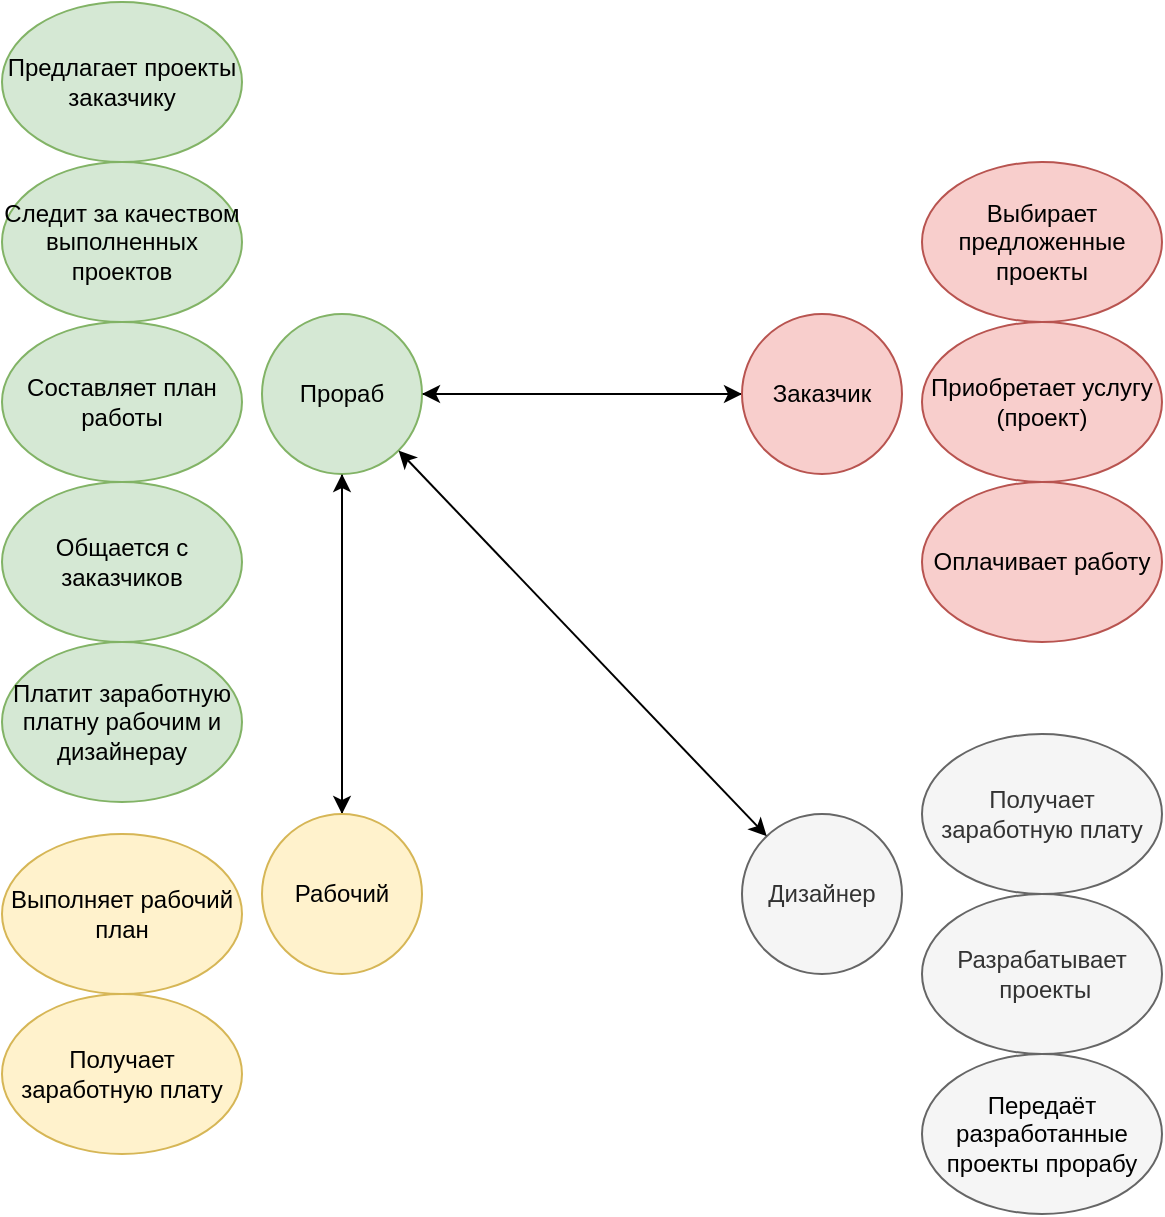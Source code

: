 <mxfile version="15.3.0" type="device"><diagram id="XQ1qFykJq0oOS6wbcltK" name="Page-1"><mxGraphModel dx="872" dy="532" grid="1" gridSize="10" guides="1" tooltips="1" connect="1" arrows="1" fold="1" page="1" pageScale="1" pageWidth="827" pageHeight="1169" math="0" shadow="0"><root><mxCell id="0"/><mxCell id="1" parent="0"/><mxCell id="Kpir1o8mjc8HMpxwVTUb-27" style="edgeStyle=orthogonalEdgeStyle;rounded=0;orthogonalLoop=1;jettySize=auto;html=1;exitX=0.5;exitY=1;exitDx=0;exitDy=0;entryX=0.5;entryY=0;entryDx=0;entryDy=0;" parent="1" source="Kpir1o8mjc8HMpxwVTUb-1" target="Kpir1o8mjc8HMpxwVTUb-4" edge="1"><mxGeometry relative="1" as="geometry"/></mxCell><mxCell id="Kpir1o8mjc8HMpxwVTUb-28" style="edgeStyle=orthogonalEdgeStyle;rounded=0;orthogonalLoop=1;jettySize=auto;html=1;exitX=1;exitY=0.5;exitDx=0;exitDy=0;" parent="1" source="Kpir1o8mjc8HMpxwVTUb-1" target="Kpir1o8mjc8HMpxwVTUb-3" edge="1"><mxGeometry relative="1" as="geometry"/></mxCell><mxCell id="Kpir1o8mjc8HMpxwVTUb-1" value="Прораб" style="ellipse;whiteSpace=wrap;html=1;aspect=fixed;fillColor=#d5e8d4;strokeColor=#82b366;" parent="1" vertex="1"><mxGeometry x="200" y="160" width="80" height="80" as="geometry"/></mxCell><mxCell id="Kpir1o8mjc8HMpxwVTUb-29" style="edgeStyle=orthogonalEdgeStyle;rounded=0;orthogonalLoop=1;jettySize=auto;html=1;exitX=0;exitY=0.5;exitDx=0;exitDy=0;entryX=1;entryY=0.5;entryDx=0;entryDy=0;" parent="1" source="Kpir1o8mjc8HMpxwVTUb-3" target="Kpir1o8mjc8HMpxwVTUb-1" edge="1"><mxGeometry relative="1" as="geometry"/></mxCell><mxCell id="Kpir1o8mjc8HMpxwVTUb-3" value="Заказчик" style="ellipse;whiteSpace=wrap;html=1;aspect=fixed;fillColor=#f8cecc;strokeColor=#b85450;" parent="1" vertex="1"><mxGeometry x="440" y="160" width="80" height="80" as="geometry"/></mxCell><mxCell id="Kpir1o8mjc8HMpxwVTUb-30" style="edgeStyle=orthogonalEdgeStyle;rounded=0;orthogonalLoop=1;jettySize=auto;html=1;exitX=0.5;exitY=0;exitDx=0;exitDy=0;entryX=0.5;entryY=1;entryDx=0;entryDy=0;" parent="1" source="Kpir1o8mjc8HMpxwVTUb-4" target="Kpir1o8mjc8HMpxwVTUb-1" edge="1"><mxGeometry relative="1" as="geometry"/></mxCell><mxCell id="Kpir1o8mjc8HMpxwVTUb-4" value="Рабочий" style="ellipse;whiteSpace=wrap;html=1;aspect=fixed;fillColor=#fff2cc;strokeColor=#d6b656;" parent="1" vertex="1"><mxGeometry x="200" y="410" width="80" height="80" as="geometry"/></mxCell><mxCell id="Kpir1o8mjc8HMpxwVTUb-5" value="Дизайнер" style="ellipse;whiteSpace=wrap;html=1;aspect=fixed;fillColor=#f5f5f5;strokeColor=#666666;fontColor=#333333;" parent="1" vertex="1"><mxGeometry x="440" y="410" width="80" height="80" as="geometry"/></mxCell><mxCell id="Kpir1o8mjc8HMpxwVTUb-32" value="" style="endArrow=classic;startArrow=classic;html=1;entryX=1;entryY=1;entryDx=0;entryDy=0;" parent="1" source="Kpir1o8mjc8HMpxwVTUb-5" target="Kpir1o8mjc8HMpxwVTUb-1" edge="1"><mxGeometry width="50" height="50" relative="1" as="geometry"><mxPoint x="370" y="370" as="sourcePoint"/><mxPoint x="420" y="320" as="targetPoint"/></mxGeometry></mxCell><mxCell id="Kpir1o8mjc8HMpxwVTUb-37" value="&lt;span&gt;Предлагает проекты заказчику&lt;/span&gt;" style="ellipse;whiteSpace=wrap;html=1;rounded=1;glass=0;sketch=0;strokeColor=#82b366;fillColor=#d5e8d4;" parent="1" vertex="1"><mxGeometry x="70" y="4" width="120" height="80" as="geometry"/></mxCell><mxCell id="Kpir1o8mjc8HMpxwVTUb-38" value="&lt;span&gt;Следит за качеством выполненных проектов&lt;/span&gt;" style="ellipse;whiteSpace=wrap;html=1;rounded=1;glass=0;sketch=0;strokeColor=#82b366;fillColor=#d5e8d4;" parent="1" vertex="1"><mxGeometry x="70" y="84" width="120" height="80" as="geometry"/></mxCell><mxCell id="Kpir1o8mjc8HMpxwVTUb-39" value="&lt;span&gt;Составляет план работы&lt;/span&gt;" style="ellipse;whiteSpace=wrap;html=1;rounded=1;glass=0;sketch=0;strokeColor=#82b366;fillColor=#d5e8d4;" parent="1" vertex="1"><mxGeometry x="70" y="164" width="120" height="80" as="geometry"/></mxCell><mxCell id="Kpir1o8mjc8HMpxwVTUb-41" value="&lt;span&gt;Общается с заказчиков&lt;/span&gt;" style="ellipse;whiteSpace=wrap;html=1;rounded=1;glass=0;sketch=0;strokeColor=#82b366;fillColor=#d5e8d4;" parent="1" vertex="1"><mxGeometry x="70" y="244" width="120" height="80" as="geometry"/></mxCell><mxCell id="Kpir1o8mjc8HMpxwVTUb-43" value="&lt;span&gt;Платит заработную платну рабочим и дизайнерау&lt;/span&gt;" style="ellipse;whiteSpace=wrap;html=1;rounded=1;glass=0;sketch=0;strokeColor=#82b366;fillColor=#d5e8d4;" parent="1" vertex="1"><mxGeometry x="70" y="324" width="120" height="80" as="geometry"/></mxCell><mxCell id="Kpir1o8mjc8HMpxwVTUb-44" value="&lt;span&gt;Выполняет рабочий план&lt;/span&gt;" style="ellipse;whiteSpace=wrap;html=1;rounded=1;glass=0;sketch=0;strokeColor=#d6b656;fillColor=#fff2cc;" parent="1" vertex="1"><mxGeometry x="70" y="420" width="120" height="80" as="geometry"/></mxCell><mxCell id="Kpir1o8mjc8HMpxwVTUb-45" value="&lt;span&gt;Получает заработную плату&lt;/span&gt;" style="ellipse;whiteSpace=wrap;html=1;rounded=1;glass=0;sketch=0;strokeColor=#d6b656;fillColor=#fff2cc;" parent="1" vertex="1"><mxGeometry x="70" y="500" width="120" height="80" as="geometry"/></mxCell><mxCell id="Kpir1o8mjc8HMpxwVTUb-46" value="&lt;span&gt;Выбирает предложенные проекты&lt;/span&gt;" style="ellipse;whiteSpace=wrap;html=1;rounded=1;glass=0;sketch=0;strokeColor=#b85450;fillColor=#f8cecc;" parent="1" vertex="1"><mxGeometry x="530" y="84" width="120" height="80" as="geometry"/></mxCell><mxCell id="Kpir1o8mjc8HMpxwVTUb-47" value="&lt;span&gt;Приобретает услугу (проект)&lt;/span&gt;" style="ellipse;whiteSpace=wrap;html=1;rounded=1;glass=0;sketch=0;strokeColor=#b85450;fillColor=#f8cecc;" parent="1" vertex="1"><mxGeometry x="530" y="164" width="120" height="80" as="geometry"/></mxCell><mxCell id="Kpir1o8mjc8HMpxwVTUb-48" value="&lt;span&gt;Оплачивает работу&lt;/span&gt;" style="ellipse;whiteSpace=wrap;html=1;rounded=1;glass=0;sketch=0;strokeColor=#b85450;fillColor=#f8cecc;" parent="1" vertex="1"><mxGeometry x="530" y="244" width="120" height="80" as="geometry"/></mxCell><mxCell id="Kpir1o8mjc8HMpxwVTUb-49" value="&lt;span&gt;Получает заработную плату&lt;/span&gt;" style="ellipse;whiteSpace=wrap;html=1;rounded=1;glass=0;sketch=0;fillColor=#f5f5f5;strokeColor=#666666;fontColor=#333333;" parent="1" vertex="1"><mxGeometry x="530" y="370" width="120" height="80" as="geometry"/></mxCell><mxCell id="Kpir1o8mjc8HMpxwVTUb-50" value="&lt;span&gt;Разрабатывает &amp;nbsp;проекты&lt;/span&gt;" style="ellipse;whiteSpace=wrap;html=1;rounded=1;glass=0;sketch=0;fillColor=#f5f5f5;strokeColor=#666666;fontColor=#333333;" parent="1" vertex="1"><mxGeometry x="530" y="450" width="120" height="80" as="geometry"/></mxCell><mxCell id="Kpir1o8mjc8HMpxwVTUb-51" value="&lt;span style=&quot;color: rgb(0 , 0 , 0)&quot;&gt;Передаёт разработанные проекты прорабу&lt;/span&gt;" style="ellipse;whiteSpace=wrap;html=1;rounded=1;glass=0;sketch=0;strokeColor=#666666;fillColor=#f5f5f5;fontColor=#333333;" parent="1" vertex="1"><mxGeometry x="530" y="530" width="120" height="80" as="geometry"/></mxCell></root></mxGraphModel></diagram></mxfile>